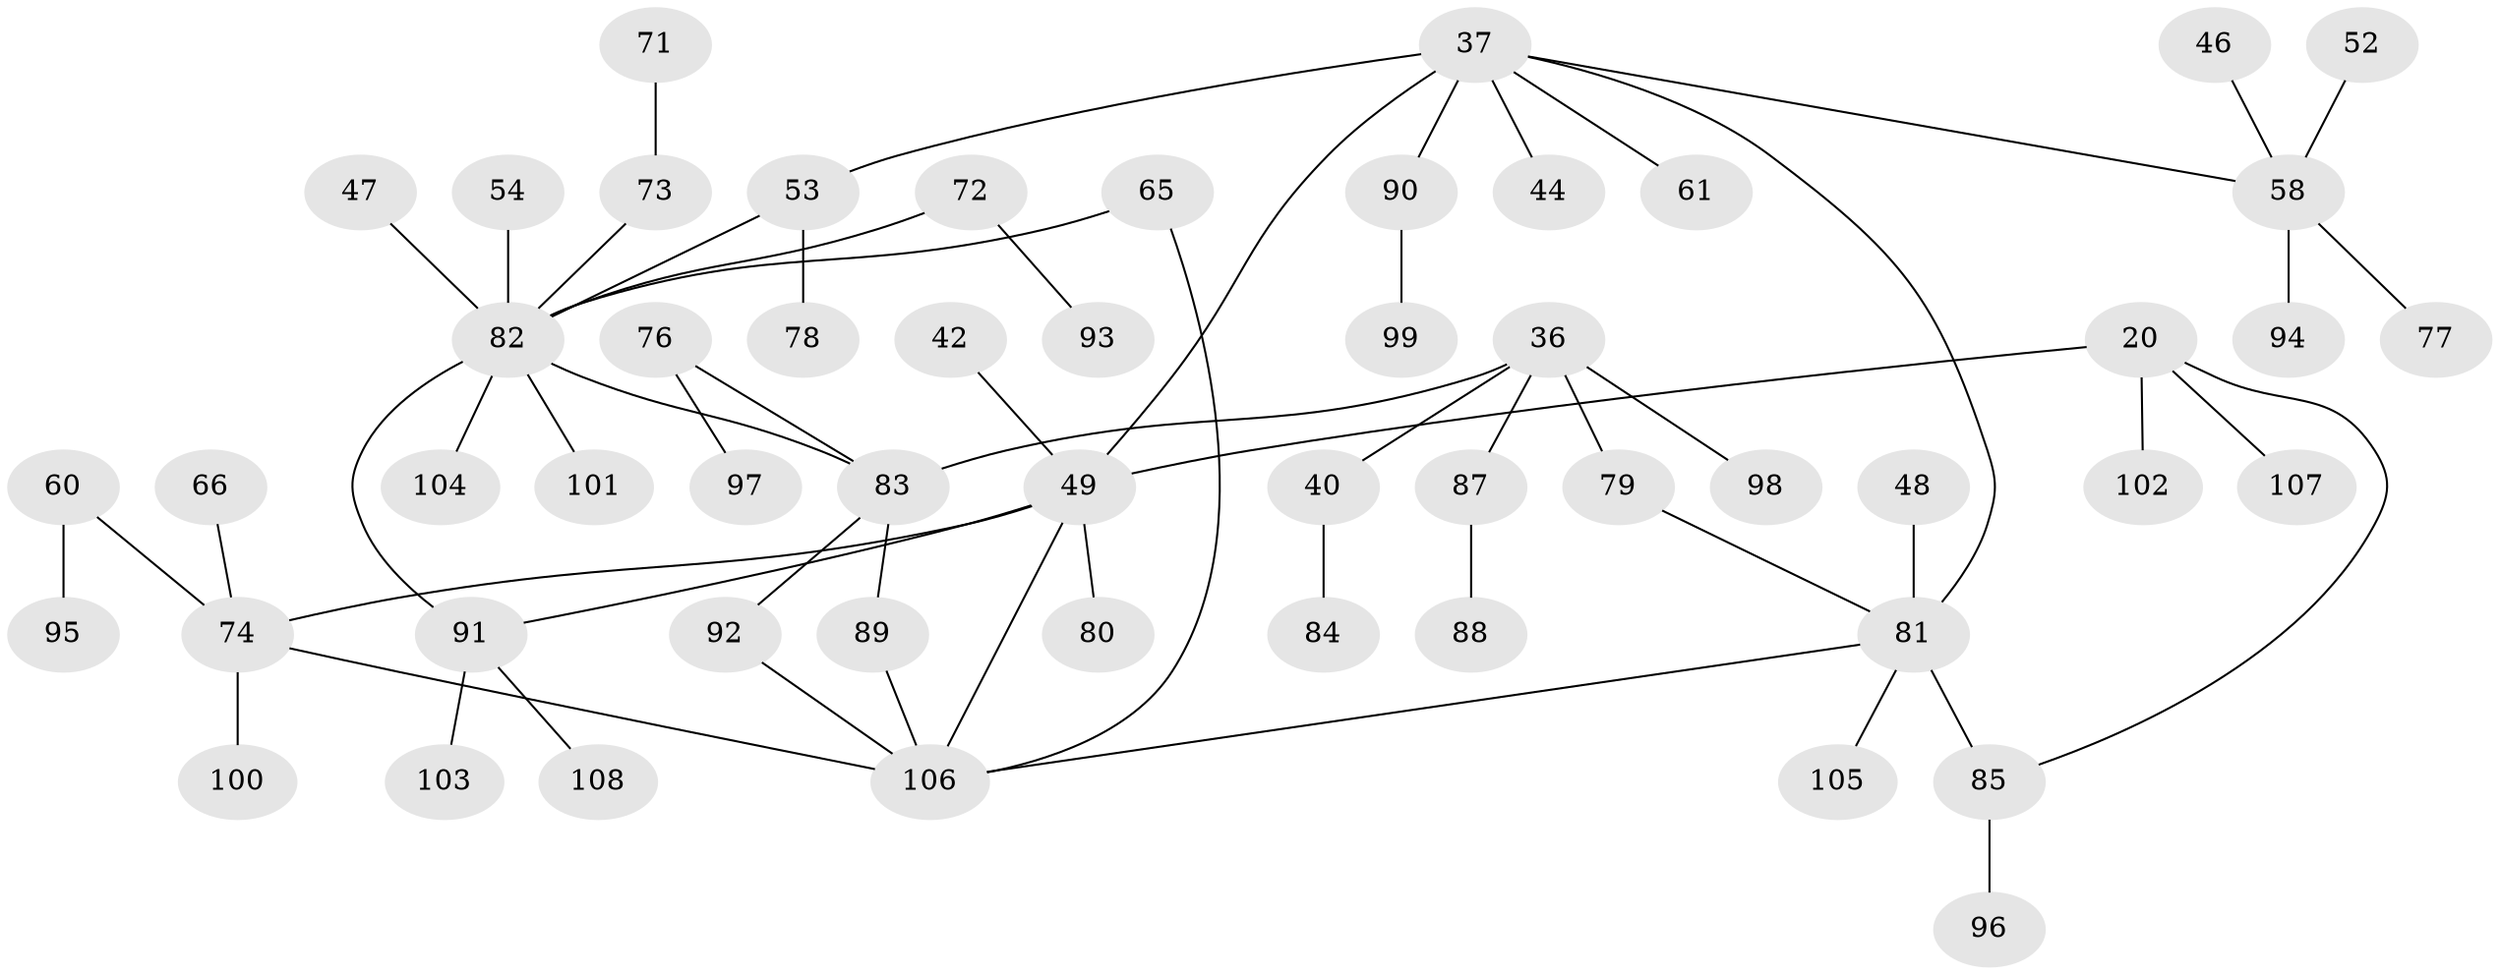 // original degree distribution, {7: 0.009259259259259259, 5: 0.05555555555555555, 4: 0.05555555555555555, 6: 0.018518518518518517, 2: 0.25925925925925924, 3: 0.21296296296296297, 1: 0.3888888888888889}
// Generated by graph-tools (version 1.1) at 2025/41/03/09/25 04:41:06]
// undirected, 54 vertices, 61 edges
graph export_dot {
graph [start="1"]
  node [color=gray90,style=filled];
  20 [super="+17"];
  36;
  37 [super="+1+12+23"];
  40;
  42;
  44;
  46;
  47 [super="+27"];
  48;
  49 [super="+6"];
  52;
  53 [super="+2"];
  54;
  58 [super="+51"];
  60;
  61;
  65 [super="+57"];
  66;
  71;
  72;
  73 [super="+18"];
  74 [super="+9+56"];
  76 [super="+35+39+69"];
  77;
  78;
  79;
  80;
  81 [super="+7+10+5+25+68"];
  82 [super="+43+11+8"];
  83 [super="+26"];
  84;
  85 [super="+29+41+70"];
  87;
  88;
  89 [super="+75"];
  90;
  91 [super="+59"];
  92;
  93;
  94;
  95;
  96;
  97;
  98;
  99;
  100;
  101;
  102;
  103;
  104;
  105;
  106 [super="+15+67+86"];
  107;
  108;
  20 -- 107;
  20 -- 49 [weight=2];
  20 -- 102;
  20 -- 85;
  36 -- 40;
  36 -- 87;
  36 -- 98;
  36 -- 79;
  36 -- 83;
  37 -- 53 [weight=2];
  37 -- 90;
  37 -- 44;
  37 -- 49;
  37 -- 81;
  37 -- 61;
  37 -- 58;
  40 -- 84;
  42 -- 49;
  46 -- 58;
  47 -- 82;
  48 -- 81;
  49 -- 91;
  49 -- 80;
  49 -- 74;
  49 -- 106;
  52 -- 58;
  53 -- 78;
  53 -- 82 [weight=3];
  54 -- 82;
  58 -- 94;
  58 -- 77;
  60 -- 95;
  60 -- 74;
  65 -- 82;
  65 -- 106;
  66 -- 74;
  71 -- 73;
  72 -- 93;
  72 -- 82;
  73 -- 82;
  74 -- 100;
  74 -- 106;
  76 -- 97;
  76 -- 83;
  79 -- 81;
  81 -- 105;
  81 -- 85 [weight=2];
  81 -- 106;
  82 -- 83;
  82 -- 104;
  82 -- 101;
  82 -- 91;
  83 -- 92;
  83 -- 89;
  85 -- 96;
  87 -- 88;
  89 -- 106;
  90 -- 99;
  91 -- 103;
  91 -- 108;
  92 -- 106;
}
